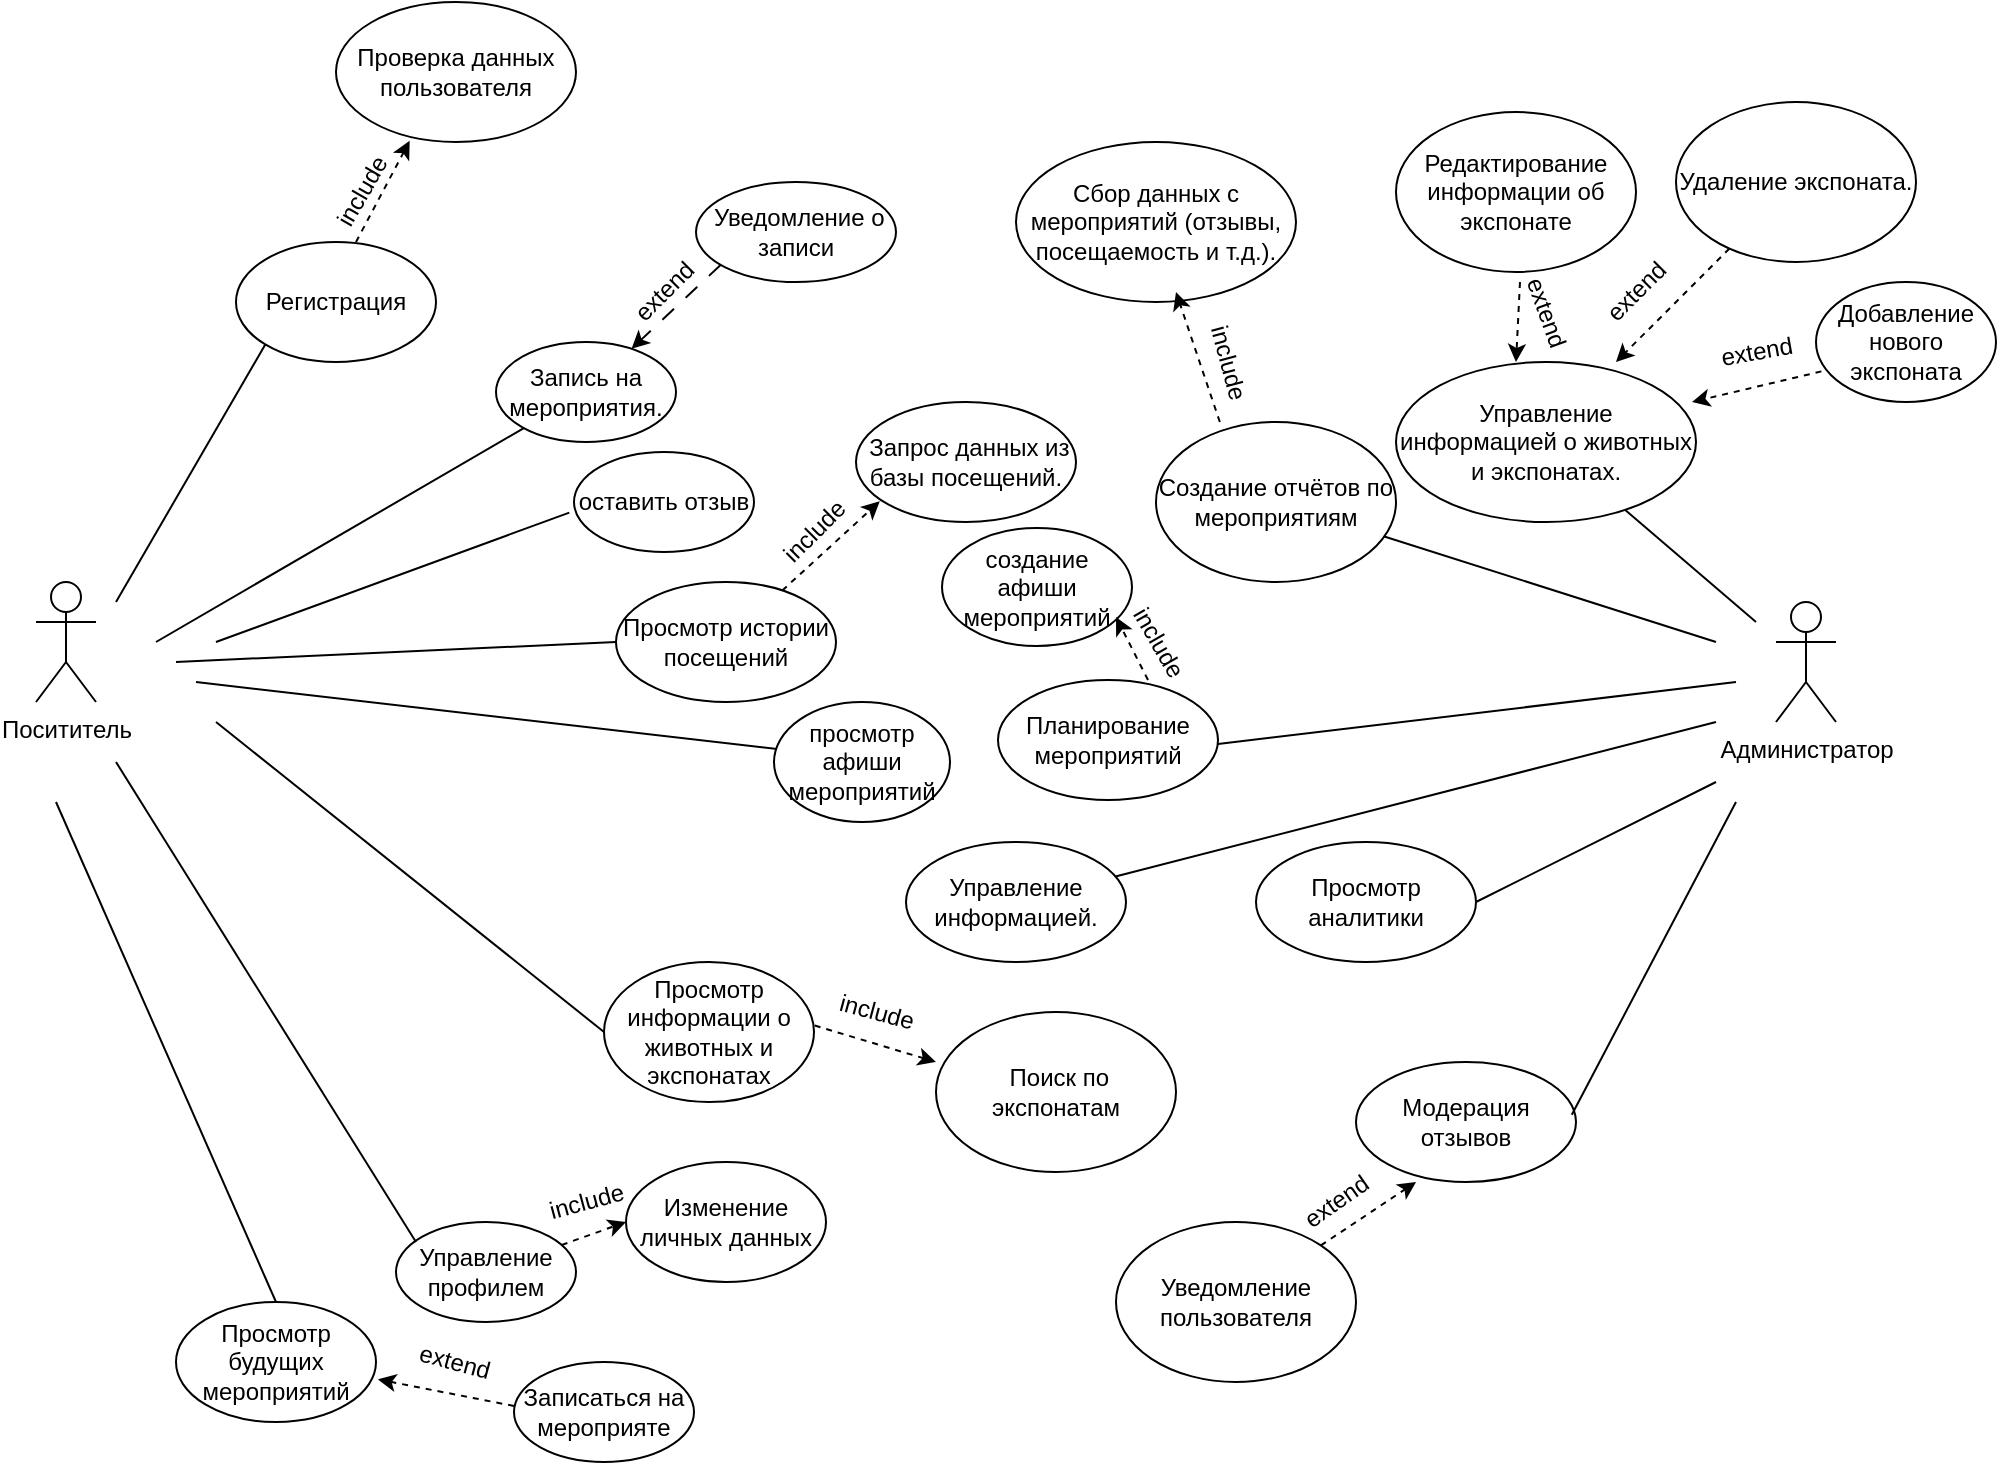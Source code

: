 <mxfile version="24.8.6">
  <diagram name="Страница — 1" id="b9Q7D4WRip1RvVNedgRS">
    <mxGraphModel dx="1914" dy="1032" grid="0" gridSize="10" guides="1" tooltips="1" connect="1" arrows="1" fold="1" page="1" pageScale="1" pageWidth="827" pageHeight="1169" math="0" shadow="0">
      <root>
        <mxCell id="0" />
        <mxCell id="1" parent="0" />
        <mxCell id="1KcsojEoa8aY3Qpbe3CP-3" value="Посититель" style="shape=umlActor;verticalLabelPosition=bottom;verticalAlign=top;html=1;outlineConnect=0;" parent="1" vertex="1">
          <mxGeometry x="130" y="320" width="30" height="60" as="geometry" />
        </mxCell>
        <mxCell id="1KcsojEoa8aY3Qpbe3CP-4" value="Администратор&lt;div&gt;&lt;br&gt;&lt;/div&gt;" style="shape=umlActor;verticalLabelPosition=bottom;verticalAlign=top;html=1;outlineConnect=0;" parent="1" vertex="1">
          <mxGeometry x="1000" y="330" width="30" height="60" as="geometry" />
        </mxCell>
        <mxCell id="1KcsojEoa8aY3Qpbe3CP-6" value="Регистрация" style="ellipse;whiteSpace=wrap;html=1;" parent="1" vertex="1">
          <mxGeometry x="230" y="150" width="100" height="60" as="geometry" />
        </mxCell>
        <mxCell id="1KcsojEoa8aY3Qpbe3CP-7" value="Запись на мероприятия." style="ellipse;whiteSpace=wrap;html=1;" parent="1" vertex="1">
          <mxGeometry x="360" y="200" width="90" height="50" as="geometry" />
        </mxCell>
        <mxCell id="1KcsojEoa8aY3Qpbe3CP-8" value="Просмотр истории посещений" style="ellipse;whiteSpace=wrap;html=1;" parent="1" vertex="1">
          <mxGeometry x="420" y="320" width="110" height="60" as="geometry" />
        </mxCell>
        <mxCell id="1KcsojEoa8aY3Qpbe3CP-9" value="Просмотр информации о животных и экспонатах" style="ellipse;whiteSpace=wrap;html=1;" parent="1" vertex="1">
          <mxGeometry x="414" y="510" width="105" height="70" as="geometry" />
        </mxCell>
        <mxCell id="1KcsojEoa8aY3Qpbe3CP-10" value="оставить отзыв" style="ellipse;whiteSpace=wrap;html=1;" parent="1" vertex="1">
          <mxGeometry x="399" y="255" width="90" height="50" as="geometry" />
        </mxCell>
        <mxCell id="1KcsojEoa8aY3Qpbe3CP-11" value="Управление информацией." style="ellipse;whiteSpace=wrap;html=1;" parent="1" vertex="1">
          <mxGeometry x="565" y="450" width="110" height="60" as="geometry" />
        </mxCell>
        <mxCell id="1KcsojEoa8aY3Qpbe3CP-12" value="Планирование мероприятий" style="ellipse;whiteSpace=wrap;html=1;" parent="1" vertex="1">
          <mxGeometry x="611" y="369" width="110" height="60" as="geometry" />
        </mxCell>
        <mxCell id="1KcsojEoa8aY3Qpbe3CP-13" value="Просмотр аналитики" style="ellipse;whiteSpace=wrap;html=1;" parent="1" vertex="1">
          <mxGeometry x="740" y="450" width="110" height="60" as="geometry" />
        </mxCell>
        <mxCell id="1KcsojEoa8aY3Qpbe3CP-14" value="Модерация отзывов" style="ellipse;whiteSpace=wrap;html=1;" parent="1" vertex="1">
          <mxGeometry x="790" y="560" width="110" height="60" as="geometry" />
        </mxCell>
        <mxCell id="1KcsojEoa8aY3Qpbe3CP-15" value="Управление информацией о животных и экспонатах." style="ellipse;whiteSpace=wrap;html=1;" parent="1" vertex="1">
          <mxGeometry x="810" y="210" width="150" height="80" as="geometry" />
        </mxCell>
        <mxCell id="1KcsojEoa8aY3Qpbe3CP-16" value="" style="endArrow=none;html=1;rounded=0;entryX=0;entryY=1;entryDx=0;entryDy=0;" parent="1" target="1KcsojEoa8aY3Qpbe3CP-6" edge="1">
          <mxGeometry width="50" height="50" relative="1" as="geometry">
            <mxPoint x="170" y="330" as="sourcePoint" />
            <mxPoint x="240.02" y="210.04" as="targetPoint" />
          </mxGeometry>
        </mxCell>
        <mxCell id="1KcsojEoa8aY3Qpbe3CP-18" value="" style="endArrow=none;html=1;rounded=0;" parent="1" target="1KcsojEoa8aY3Qpbe3CP-7" edge="1">
          <mxGeometry width="50" height="50" relative="1" as="geometry">
            <mxPoint x="190" y="350" as="sourcePoint" />
            <mxPoint x="260" y="230" as="targetPoint" />
          </mxGeometry>
        </mxCell>
        <mxCell id="1KcsojEoa8aY3Qpbe3CP-19" value="" style="endArrow=none;html=1;rounded=0;entryX=0;entryY=0.5;entryDx=0;entryDy=0;" parent="1" target="1KcsojEoa8aY3Qpbe3CP-8" edge="1">
          <mxGeometry width="50" height="50" relative="1" as="geometry">
            <mxPoint x="200" y="360" as="sourcePoint" />
            <mxPoint x="400" y="323" as="targetPoint" />
          </mxGeometry>
        </mxCell>
        <mxCell id="1KcsojEoa8aY3Qpbe3CP-20" value="" style="endArrow=none;html=1;rounded=0;entryX=0;entryY=0.5;entryDx=0;entryDy=0;" parent="1" target="1KcsojEoa8aY3Qpbe3CP-9" edge="1">
          <mxGeometry width="50" height="50" relative="1" as="geometry">
            <mxPoint x="220" y="390" as="sourcePoint" />
            <mxPoint x="420" y="450" as="targetPoint" />
          </mxGeometry>
        </mxCell>
        <mxCell id="1KcsojEoa8aY3Qpbe3CP-21" value="" style="endArrow=none;html=1;rounded=0;entryX=-0.026;entryY=0.606;entryDx=0;entryDy=0;entryPerimeter=0;" parent="1" target="1KcsojEoa8aY3Qpbe3CP-10" edge="1">
          <mxGeometry width="50" height="50" relative="1" as="geometry">
            <mxPoint x="220" y="350" as="sourcePoint" />
            <mxPoint x="290" y="260" as="targetPoint" />
          </mxGeometry>
        </mxCell>
        <mxCell id="1KcsojEoa8aY3Qpbe3CP-22" value="" style="endArrow=none;html=1;rounded=0;" parent="1" target="1KcsojEoa8aY3Qpbe3CP-11" edge="1">
          <mxGeometry width="50" height="50" relative="1" as="geometry">
            <mxPoint x="970" y="390" as="sourcePoint" />
            <mxPoint x="879" y="200" as="targetPoint" />
          </mxGeometry>
        </mxCell>
        <mxCell id="1KcsojEoa8aY3Qpbe3CP-23" value="" style="endArrow=none;html=1;rounded=0;" parent="1" edge="1">
          <mxGeometry width="50" height="50" relative="1" as="geometry">
            <mxPoint x="980" y="370" as="sourcePoint" />
            <mxPoint x="721" y="401" as="targetPoint" />
          </mxGeometry>
        </mxCell>
        <mxCell id="1KcsojEoa8aY3Qpbe3CP-24" value="" style="endArrow=none;html=1;rounded=0;" parent="1" target="1KcsojEoa8aY3Qpbe3CP-15" edge="1">
          <mxGeometry width="50" height="50" relative="1" as="geometry">
            <mxPoint x="990" y="340" as="sourcePoint" />
            <mxPoint x="1030" y="270" as="targetPoint" />
          </mxGeometry>
        </mxCell>
        <mxCell id="1KcsojEoa8aY3Qpbe3CP-25" value="" style="endArrow=none;html=1;rounded=0;exitX=0.981;exitY=0.44;exitDx=0;exitDy=0;exitPerimeter=0;" parent="1" source="1KcsojEoa8aY3Qpbe3CP-14" edge="1">
          <mxGeometry width="50" height="50" relative="1" as="geometry">
            <mxPoint x="900" y="580" as="sourcePoint" />
            <mxPoint x="980" y="430" as="targetPoint" />
          </mxGeometry>
        </mxCell>
        <mxCell id="1KcsojEoa8aY3Qpbe3CP-26" value="" style="endArrow=none;html=1;rounded=0;" parent="1" edge="1">
          <mxGeometry width="50" height="50" relative="1" as="geometry">
            <mxPoint x="850" y="480" as="sourcePoint" />
            <mxPoint x="970" y="420" as="targetPoint" />
          </mxGeometry>
        </mxCell>
        <mxCell id="1KcsojEoa8aY3Qpbe3CP-28" value="" style="endArrow=classic;html=1;rounded=0;entryX=0.307;entryY=0.992;entryDx=0;entryDy=0;entryPerimeter=0;dashed=1;" parent="1" target="1KcsojEoa8aY3Qpbe3CP-66" edge="1">
          <mxGeometry width="50" height="50" relative="1" as="geometry">
            <mxPoint x="290" y="150" as="sourcePoint" />
            <mxPoint x="320.08" y="102.1" as="targetPoint" />
          </mxGeometry>
        </mxCell>
        <mxCell id="1KcsojEoa8aY3Qpbe3CP-29" value="include" style="text;html=1;align=center;verticalAlign=middle;resizable=0;points=[];autosize=1;strokeColor=none;fillColor=none;rotation=-60;" parent="1" vertex="1">
          <mxGeometry x="263" y="110" width="60" height="30" as="geometry" />
        </mxCell>
        <mxCell id="1KcsojEoa8aY3Qpbe3CP-30" value="Управление профилем" style="ellipse;whiteSpace=wrap;html=1;" parent="1" vertex="1">
          <mxGeometry x="310" y="640" width="90" height="50" as="geometry" />
        </mxCell>
        <mxCell id="1KcsojEoa8aY3Qpbe3CP-31" value="" style="endArrow=none;html=1;rounded=0;entryX=0.111;entryY=0.2;entryDx=0;entryDy=0;entryPerimeter=0;" parent="1" target="1KcsojEoa8aY3Qpbe3CP-30" edge="1">
          <mxGeometry width="50" height="50" relative="1" as="geometry">
            <mxPoint x="170" y="410" as="sourcePoint" />
            <mxPoint x="260" y="280" as="targetPoint" />
          </mxGeometry>
        </mxCell>
        <mxCell id="1KcsojEoa8aY3Qpbe3CP-32" value="" style="endArrow=classic;html=1;rounded=0;dashed=1;entryX=0;entryY=0.5;entryDx=0;entryDy=0;" parent="1" source="1KcsojEoa8aY3Qpbe3CP-30" target="1KcsojEoa8aY3Qpbe3CP-40" edge="1">
          <mxGeometry width="50" height="50" relative="1" as="geometry">
            <mxPoint x="400" y="640" as="sourcePoint" />
            <mxPoint x="420" y="590" as="targetPoint" />
          </mxGeometry>
        </mxCell>
        <mxCell id="1KcsojEoa8aY3Qpbe3CP-40" value="Изменение личных данных" style="ellipse;whiteSpace=wrap;html=1;" parent="1" vertex="1">
          <mxGeometry x="425" y="610" width="100" height="60" as="geometry" />
        </mxCell>
        <mxCell id="1KcsojEoa8aY3Qpbe3CP-42" value="" style="endArrow=none;html=1;rounded=0;" parent="1" edge="1">
          <mxGeometry width="50" height="50" relative="1" as="geometry">
            <mxPoint x="210" y="370" as="sourcePoint" />
            <mxPoint x="505" y="404" as="targetPoint" />
          </mxGeometry>
        </mxCell>
        <mxCell id="1KcsojEoa8aY3Qpbe3CP-44" value="&amp;nbsp;Уведомление о записи" style="ellipse;whiteSpace=wrap;html=1;" parent="1" vertex="1">
          <mxGeometry x="460" y="120" width="100" height="50" as="geometry" />
        </mxCell>
        <mxCell id="1KcsojEoa8aY3Qpbe3CP-45" value="" style="endArrow=classic;html=1;rounded=0;exitX=0.123;exitY=0.829;exitDx=0;exitDy=0;exitPerimeter=0;dashed=1;dashPattern=8 8;" parent="1" source="1KcsojEoa8aY3Qpbe3CP-44" target="1KcsojEoa8aY3Qpbe3CP-7" edge="1">
          <mxGeometry width="50" height="50" relative="1" as="geometry">
            <mxPoint x="475" y="160" as="sourcePoint" />
            <mxPoint x="525" y="110" as="targetPoint" />
          </mxGeometry>
        </mxCell>
        <mxCell id="1KcsojEoa8aY3Qpbe3CP-46" value="extend" style="text;html=1;align=center;verticalAlign=middle;resizable=0;points=[];autosize=1;strokeColor=none;fillColor=none;rotation=-45;" parent="1" vertex="1">
          <mxGeometry x="414" y="160" width="60" height="30" as="geometry" />
        </mxCell>
        <mxCell id="1KcsojEoa8aY3Qpbe3CP-47" value="&amp;nbsp;Запрос данных из базы посещений." style="ellipse;whiteSpace=wrap;html=1;" parent="1" vertex="1">
          <mxGeometry x="540" y="230" width="110" height="60" as="geometry" />
        </mxCell>
        <mxCell id="1KcsojEoa8aY3Qpbe3CP-49" value="" style="endArrow=classic;html=1;rounded=0;entryX=0.108;entryY=0.828;entryDx=0;entryDy=0;entryPerimeter=0;dashed=1;" parent="1" source="1KcsojEoa8aY3Qpbe3CP-8" target="1KcsojEoa8aY3Qpbe3CP-47" edge="1">
          <mxGeometry width="50" height="50" relative="1" as="geometry">
            <mxPoint x="495" y="298" as="sourcePoint" />
            <mxPoint x="522" y="250" as="targetPoint" />
          </mxGeometry>
        </mxCell>
        <mxCell id="1KcsojEoa8aY3Qpbe3CP-51" value="include" style="text;html=1;align=center;verticalAlign=middle;resizable=0;points=[];autosize=1;strokeColor=none;fillColor=none;rotation=-45;" parent="1" vertex="1">
          <mxGeometry x="489" y="280" width="60" height="30" as="geometry" />
        </mxCell>
        <mxCell id="1KcsojEoa8aY3Qpbe3CP-52" value="&amp;nbsp;Поиск по экспонатам" style="ellipse;whiteSpace=wrap;html=1;" parent="1" vertex="1">
          <mxGeometry x="580" y="535" width="120" height="80" as="geometry" />
        </mxCell>
        <mxCell id="1KcsojEoa8aY3Qpbe3CP-55" value="" style="endArrow=classic;html=1;rounded=0;entryX=0.047;entryY=0.228;entryDx=0;entryDy=0;entryPerimeter=0;dashed=1;" parent="1" edge="1">
          <mxGeometry width="50" height="50" relative="1" as="geometry">
            <mxPoint x="519.36" y="541.76" as="sourcePoint" />
            <mxPoint x="580.0" y="560" as="targetPoint" />
          </mxGeometry>
        </mxCell>
        <mxCell id="1KcsojEoa8aY3Qpbe3CP-56" value="include" style="text;html=1;align=center;verticalAlign=middle;resizable=0;points=[];autosize=1;strokeColor=none;fillColor=none;rotation=15;" parent="1" vertex="1">
          <mxGeometry x="520" y="520" width="60" height="30" as="geometry" />
        </mxCell>
        <mxCell id="1KcsojEoa8aY3Qpbe3CP-57" value="Создание отчётов по мероприятиям" style="ellipse;whiteSpace=wrap;html=1;" parent="1" vertex="1">
          <mxGeometry x="690" y="240" width="120" height="80" as="geometry" />
        </mxCell>
        <mxCell id="1KcsojEoa8aY3Qpbe3CP-58" value="" style="endArrow=none;html=1;rounded=0;" parent="1" target="1KcsojEoa8aY3Qpbe3CP-57" edge="1">
          <mxGeometry width="50" height="50" relative="1" as="geometry">
            <mxPoint x="970" y="350" as="sourcePoint" />
            <mxPoint x="837" y="295" as="targetPoint" />
          </mxGeometry>
        </mxCell>
        <mxCell id="1KcsojEoa8aY3Qpbe3CP-59" value="Сбор данных с мероприятий (отзывы, посещаемость и т.д.)." style="ellipse;whiteSpace=wrap;html=1;" parent="1" vertex="1">
          <mxGeometry x="620" y="100" width="140" height="80" as="geometry" />
        </mxCell>
        <mxCell id="1KcsojEoa8aY3Qpbe3CP-60" value="" style="endArrow=classic;html=1;rounded=0;entryX=0.772;entryY=0.938;entryDx=0;entryDy=0;entryPerimeter=0;dashed=1;" parent="1" edge="1">
          <mxGeometry width="50" height="50" relative="1" as="geometry">
            <mxPoint x="721.92" y="240" as="sourcePoint" />
            <mxPoint x="700.0" y="175.04" as="targetPoint" />
          </mxGeometry>
        </mxCell>
        <mxCell id="1KcsojEoa8aY3Qpbe3CP-63" value="Уведомление пользователя" style="ellipse;whiteSpace=wrap;html=1;" parent="1" vertex="1">
          <mxGeometry x="670" y="640" width="120" height="80" as="geometry" />
        </mxCell>
        <mxCell id="1KcsojEoa8aY3Qpbe3CP-64" value="" style="endArrow=classic;html=1;rounded=0;entryX=0.273;entryY=1;entryDx=0;entryDy=0;entryPerimeter=0;dashed=1;exitX=1;exitY=0;exitDx=0;exitDy=0;" parent="1" source="1KcsojEoa8aY3Qpbe3CP-63" target="1KcsojEoa8aY3Qpbe3CP-14" edge="1">
          <mxGeometry width="50" height="50" relative="1" as="geometry">
            <mxPoint x="798" y="650" as="sourcePoint" />
            <mxPoint x="840" y="612" as="targetPoint" />
          </mxGeometry>
        </mxCell>
        <mxCell id="1KcsojEoa8aY3Qpbe3CP-65" value="extend" style="text;html=1;align=center;verticalAlign=middle;resizable=0;points=[];autosize=1;strokeColor=none;fillColor=none;rotation=-35;" parent="1" vertex="1">
          <mxGeometry x="750" y="615" width="60" height="30" as="geometry" />
        </mxCell>
        <mxCell id="1KcsojEoa8aY3Qpbe3CP-66" value="Проверка данных пользователя" style="ellipse;whiteSpace=wrap;html=1;" parent="1" vertex="1">
          <mxGeometry x="280" y="30" width="120" height="70" as="geometry" />
        </mxCell>
        <mxCell id="1KcsojEoa8aY3Qpbe3CP-67" value="include" style="text;html=1;align=center;verticalAlign=middle;resizable=0;points=[];autosize=1;strokeColor=none;fillColor=none;rotation=-15;" parent="1" vertex="1">
          <mxGeometry x="375" y="615" width="60" height="30" as="geometry" />
        </mxCell>
        <mxCell id="kc01vNHs3vFsG7zRPi9C-2" value="Редактирование информации об экспонате" style="ellipse;whiteSpace=wrap;html=1;" parent="1" vertex="1">
          <mxGeometry x="810" y="85" width="120" height="80" as="geometry" />
        </mxCell>
        <mxCell id="kc01vNHs3vFsG7zRPi9C-3" value="Добавление нового экспоната" style="ellipse;whiteSpace=wrap;html=1;" parent="1" vertex="1">
          <mxGeometry x="1020" y="170" width="90" height="60" as="geometry" />
        </mxCell>
        <mxCell id="kc01vNHs3vFsG7zRPi9C-4" value="Удаление экспоната." style="ellipse;whiteSpace=wrap;html=1;" parent="1" vertex="1">
          <mxGeometry x="950" y="80" width="120" height="80" as="geometry" />
        </mxCell>
        <mxCell id="kc01vNHs3vFsG7zRPi9C-8" value="include" style="text;html=1;align=center;verticalAlign=middle;resizable=0;points=[];autosize=1;strokeColor=none;fillColor=none;rotation=60;" parent="1" vertex="1">
          <mxGeometry x="661" y="335" width="60" height="30" as="geometry" />
        </mxCell>
        <mxCell id="kc01vNHs3vFsG7zRPi9C-9" value="" style="endArrow=classic;html=1;rounded=0;entryX=0.4;entryY=0;entryDx=0;entryDy=0;entryPerimeter=0;dashed=1;" parent="1" target="1KcsojEoa8aY3Qpbe3CP-15" edge="1">
          <mxGeometry width="50" height="50" relative="1" as="geometry">
            <mxPoint x="872" y="170" as="sourcePoint" />
            <mxPoint x="850.0" y="105.04" as="targetPoint" />
          </mxGeometry>
        </mxCell>
        <mxCell id="kc01vNHs3vFsG7zRPi9C-10" value="" style="endArrow=classic;html=1;rounded=0;entryX=0.4;entryY=0;entryDx=0;entryDy=0;entryPerimeter=0;dashed=1;" parent="1" source="kc01vNHs3vFsG7zRPi9C-4" edge="1">
          <mxGeometry width="50" height="50" relative="1" as="geometry">
            <mxPoint x="922" y="170" as="sourcePoint" />
            <mxPoint x="920" y="210" as="targetPoint" />
          </mxGeometry>
        </mxCell>
        <mxCell id="kc01vNHs3vFsG7zRPi9C-11" value="" style="endArrow=classic;html=1;rounded=0;entryX=0.4;entryY=0;entryDx=0;entryDy=0;entryPerimeter=0;dashed=1;exitX=0.03;exitY=0.745;exitDx=0;exitDy=0;exitPerimeter=0;" parent="1" source="kc01vNHs3vFsG7zRPi9C-3" edge="1">
          <mxGeometry width="50" height="50" relative="1" as="geometry">
            <mxPoint x="960" y="190" as="sourcePoint" />
            <mxPoint x="958" y="230" as="targetPoint" />
          </mxGeometry>
        </mxCell>
        <mxCell id="kc01vNHs3vFsG7zRPi9C-12" value="extend" style="text;html=1;align=center;verticalAlign=middle;resizable=0;points=[];autosize=1;strokeColor=none;fillColor=none;rotation=70;" parent="1" vertex="1">
          <mxGeometry x="855" y="170" width="60" height="30" as="geometry" />
        </mxCell>
        <mxCell id="kc01vNHs3vFsG7zRPi9C-13" value="extend" style="text;html=1;align=center;verticalAlign=middle;resizable=0;points=[];autosize=1;strokeColor=none;fillColor=none;rotation=-45;" parent="1" vertex="1">
          <mxGeometry x="900" y="160" width="60" height="30" as="geometry" />
        </mxCell>
        <mxCell id="kc01vNHs3vFsG7zRPi9C-14" value="extend" style="text;html=1;align=center;verticalAlign=middle;resizable=0;points=[];autosize=1;strokeColor=none;fillColor=none;rotation=-10;" parent="1" vertex="1">
          <mxGeometry x="960" y="190" width="60" height="30" as="geometry" />
        </mxCell>
        <mxCell id="kc01vNHs3vFsG7zRPi9C-16" value="" style="endArrow=none;html=1;rounded=0;entryX=0.5;entryY=0;entryDx=0;entryDy=0;" parent="1" target="kc01vNHs3vFsG7zRPi9C-21" edge="1">
          <mxGeometry width="50" height="50" relative="1" as="geometry">
            <mxPoint x="140" y="430" as="sourcePoint" />
            <mxPoint x="230" y="670" as="targetPoint" />
          </mxGeometry>
        </mxCell>
        <mxCell id="kc01vNHs3vFsG7zRPi9C-21" value="Просмотр будущих мероприятий" style="ellipse;whiteSpace=wrap;html=1;" parent="1" vertex="1">
          <mxGeometry x="200" y="680" width="100" height="60" as="geometry" />
        </mxCell>
        <mxCell id="kc01vNHs3vFsG7zRPi9C-22" value="Записаться на мероприяте" style="ellipse;whiteSpace=wrap;html=1;" parent="1" vertex="1">
          <mxGeometry x="369" y="710" width="90" height="50" as="geometry" />
        </mxCell>
        <mxCell id="kc01vNHs3vFsG7zRPi9C-23" value="" style="endArrow=classic;html=1;rounded=0;dashed=1;entryX=1.01;entryY=0.645;entryDx=0;entryDy=0;entryPerimeter=0;" parent="1" target="kc01vNHs3vFsG7zRPi9C-21" edge="1">
          <mxGeometry width="50" height="50" relative="1" as="geometry">
            <mxPoint x="369" y="732" as="sourcePoint" />
            <mxPoint x="414" y="680" as="targetPoint" />
          </mxGeometry>
        </mxCell>
        <mxCell id="kc01vNHs3vFsG7zRPi9C-24" value="extend" style="text;html=1;align=center;verticalAlign=middle;resizable=0;points=[];autosize=1;strokeColor=none;fillColor=none;rotation=15;" parent="1" vertex="1">
          <mxGeometry x="309" y="695" width="60" height="30" as="geometry" />
        </mxCell>
        <mxCell id="Bca4E0FWg_l15pvbGtW4-2" value="просмотр афиши мероприятий" style="ellipse;whiteSpace=wrap;html=1;" parent="1" vertex="1">
          <mxGeometry x="499" y="380" width="88" height="60" as="geometry" />
        </mxCell>
        <mxCell id="Bca4E0FWg_l15pvbGtW4-3" value="создание афиши мероприятий" style="ellipse;whiteSpace=wrap;html=1;" parent="1" vertex="1">
          <mxGeometry x="583" y="293" width="95" height="59" as="geometry" />
        </mxCell>
        <mxCell id="Bca4E0FWg_l15pvbGtW4-4" value="" style="endArrow=classic;html=1;rounded=0;entryX=0.772;entryY=0.938;entryDx=0;entryDy=0;entryPerimeter=0;dashed=1;" parent="1" edge="1">
          <mxGeometry width="50" height="50" relative="1" as="geometry">
            <mxPoint x="686" y="369" as="sourcePoint" />
            <mxPoint x="670.0" y="337.52" as="targetPoint" />
          </mxGeometry>
        </mxCell>
        <mxCell id="Bca4E0FWg_l15pvbGtW4-5" value="include" style="text;html=1;align=center;verticalAlign=middle;resizable=0;points=[];autosize=1;strokeColor=none;fillColor=none;rotation=75;" parent="1" vertex="1">
          <mxGeometry x="696" y="195" width="60" height="30" as="geometry" />
        </mxCell>
      </root>
    </mxGraphModel>
  </diagram>
</mxfile>

